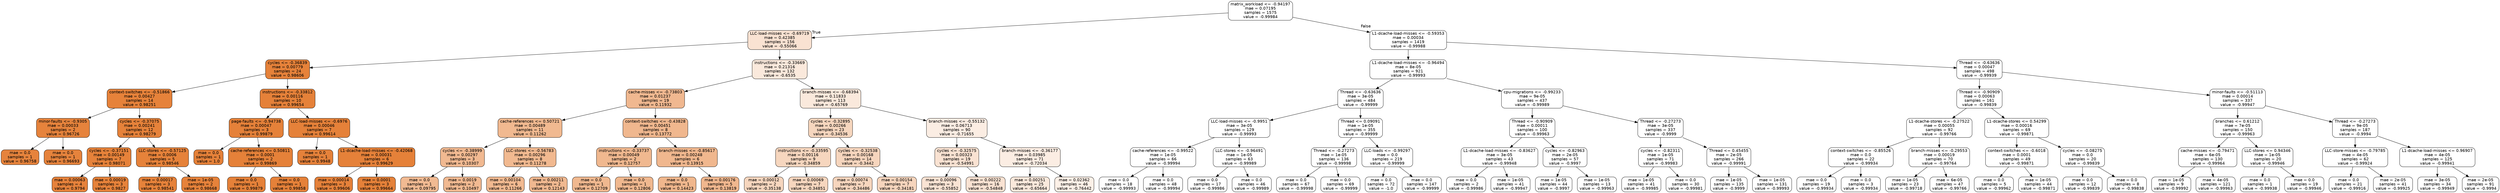 digraph Tree {
node [shape=box, style="filled, rounded", color="black", fontname=helvetica] ;
edge [fontname=helvetica] ;
0 [label="matrix_workload <= -0.94197\nmae = 0.07195\nsamples = 1575\nvalue = -0.99984", fillcolor="#e5813900"] ;
1 [label="LLC-load-misses <= -0.69719\nmae = 0.42385\nsamples = 156\nvalue = -0.55066", fillcolor="#e5813939"] ;
0 -> 1 [labeldistance=2.5, labelangle=45, headlabel="True"] ;
2 [label="cycles <= -0.36839\nmae = 0.00779\nsamples = 24\nvalue = 0.98606", fillcolor="#e58139fd"] ;
1 -> 2 ;
3 [label="context-switches <= -0.51866\nmae = 0.00427\nsamples = 14\nvalue = 0.98251", fillcolor="#e58139fd"] ;
2 -> 3 ;
4 [label="minor-faults <= -0.9305\nmae = 0.00033\nsamples = 2\nvalue = 0.96726", fillcolor="#e58139fb"] ;
3 -> 4 ;
5 [label="mae = 0.0\nsamples = 1\nvalue = 0.96758", fillcolor="#e58139fb"] ;
4 -> 5 ;
6 [label="mae = 0.0\nsamples = 1\nvalue = 0.96693", fillcolor="#e58139fb"] ;
4 -> 6 ;
7 [label="cycles <= -0.37075\nmae = 0.00241\nsamples = 12\nvalue = 0.98279", fillcolor="#e58139fd"] ;
3 -> 7 ;
8 [label="cycles <= -0.37151\nmae = 0.00149\nsamples = 7\nvalue = 0.98071", fillcolor="#e58139fd"] ;
7 -> 8 ;
9 [label="mae = 0.00063\nsamples = 4\nvalue = 0.9794", fillcolor="#e58139fc"] ;
8 -> 9 ;
10 [label="mae = 0.00019\nsamples = 3\nvalue = 0.9827", fillcolor="#e58139fd"] ;
8 -> 10 ;
11 [label="LLC-stores <= -0.57125\nmae = 0.0006\nsamples = 5\nvalue = 0.98546", fillcolor="#e58139fd"] ;
7 -> 11 ;
12 [label="mae = 0.00017\nsamples = 3\nvalue = 0.98541", fillcolor="#e58139fd"] ;
11 -> 12 ;
13 [label="mae = 1e-05\nsamples = 2\nvalue = 0.98668", fillcolor="#e58139fd"] ;
11 -> 13 ;
14 [label="instructions <= -0.33812\nmae = 0.00116\nsamples = 10\nvalue = 0.99654", fillcolor="#e58139ff"] ;
2 -> 14 ;
15 [label="page-faults <= -0.94738\nmae = 0.00047\nsamples = 3\nvalue = 0.99879", fillcolor="#e58139ff"] ;
14 -> 15 ;
16 [label="mae = 0.0\nsamples = 1\nvalue = 1.0", fillcolor="#e58139ff"] ;
15 -> 16 ;
17 [label="cache-references <= 0.50811\nmae = 0.0001\nsamples = 2\nvalue = 0.99869", fillcolor="#e58139ff"] ;
15 -> 17 ;
18 [label="mae = 0.0\nsamples = 1\nvalue = 0.99879", fillcolor="#e58139ff"] ;
17 -> 18 ;
19 [label="mae = 0.0\nsamples = 1\nvalue = 0.99858", fillcolor="#e58139ff"] ;
17 -> 19 ;
20 [label="LLC-load-misses <= -0.6976\nmae = 0.00046\nsamples = 7\nvalue = 0.99614", fillcolor="#e58139ff"] ;
14 -> 20 ;
21 [label="mae = 0.0\nsamples = 1\nvalue = 0.9948", fillcolor="#e58139fe"] ;
20 -> 21 ;
22 [label="L1-dcache-load-misses <= -0.42068\nmae = 0.00031\nsamples = 6\nvalue = 0.99629", fillcolor="#e58139ff"] ;
20 -> 22 ;
23 [label="mae = 0.00014\nsamples = 3\nvalue = 0.99606", fillcolor="#e58139fe"] ;
22 -> 23 ;
24 [label="mae = 0.0001\nsamples = 3\nvalue = 0.99664", fillcolor="#e58139ff"] ;
22 -> 24 ;
25 [label="instructions <= -0.33669\nmae = 0.21316\nsamples = 132\nvalue = -0.6535", fillcolor="#e581392c"] ;
1 -> 25 ;
26 [label="cache-misses <= -0.73803\nmae = 0.01237\nsamples = 19\nvalue = 0.11932", fillcolor="#e581398f"] ;
25 -> 26 ;
27 [label="cache-references <= 0.50721\nmae = 0.00489\nsamples = 11\nvalue = 0.11262", fillcolor="#e581398e"] ;
26 -> 27 ;
28 [label="cycles <= -0.38999\nmae = 0.00297\nsamples = 3\nvalue = 0.10307", fillcolor="#e581398d"] ;
27 -> 28 ;
29 [label="mae = 0.0\nsamples = 1\nvalue = 0.09795", fillcolor="#e581398c"] ;
28 -> 29 ;
30 [label="mae = 0.0019\nsamples = 2\nvalue = 0.10497", fillcolor="#e581398d"] ;
28 -> 30 ;
31 [label="LLC-stores <= -0.56783\nmae = 0.00296\nsamples = 8\nvalue = 0.11278", fillcolor="#e581398e"] ;
27 -> 31 ;
32 [label="mae = 0.00104\nsamples = 6\nvalue = 0.11266", fillcolor="#e581398e"] ;
31 -> 32 ;
33 [label="mae = 0.00211\nsamples = 2\nvalue = 0.12143", fillcolor="#e581398f"] ;
31 -> 33 ;
34 [label="context-switches <= -0.43828\nmae = 0.00451\nsamples = 8\nvalue = 0.13772", fillcolor="#e5813991"] ;
26 -> 34 ;
35 [label="instructions <= -0.33737\nmae = 0.00049\nsamples = 2\nvalue = 0.12757", fillcolor="#e5813990"] ;
34 -> 35 ;
36 [label="mae = 0.0\nsamples = 1\nvalue = 0.12709", fillcolor="#e5813990"] ;
35 -> 36 ;
37 [label="mae = 0.0\nsamples = 1\nvalue = 0.12806", fillcolor="#e5813990"] ;
35 -> 37 ;
38 [label="branch-misses <= -0.85617\nmae = 0.00248\nsamples = 6\nvalue = 0.13915", fillcolor="#e5813991"] ;
34 -> 38 ;
39 [label="mae = 0.0\nsamples = 1\nvalue = 0.14423", fillcolor="#e5813992"] ;
38 -> 39 ;
40 [label="mae = 0.00176\nsamples = 5\nvalue = 0.13819", fillcolor="#e5813991"] ;
38 -> 40 ;
41 [label="branch-misses <= -0.68394\nmae = 0.11833\nsamples = 113\nvalue = -0.65769", fillcolor="#e581392c"] ;
25 -> 41 ;
42 [label="cycles <= -0.32895\nmae = 0.00266\nsamples = 23\nvalue = -0.34536", fillcolor="#e5813953"] ;
41 -> 42 ;
43 [label="instructions <= -0.33595\nmae = 0.00116\nsamples = 9\nvalue = -0.34859", fillcolor="#e5813953"] ;
42 -> 43 ;
44 [label="mae = 0.00012\nsamples = 2\nvalue = -0.35138", fillcolor="#e5813953"] ;
43 -> 44 ;
45 [label="mae = 0.00069\nsamples = 7\nvalue = -0.34851", fillcolor="#e5813953"] ;
43 -> 45 ;
46 [label="cycles <= -0.32538\nmae = 0.00168\nsamples = 14\nvalue = -0.3442", fillcolor="#e5813954"] ;
42 -> 46 ;
47 [label="mae = 0.00074\nsamples = 7\nvalue = -0.34486", fillcolor="#e5813954"] ;
46 -> 47 ;
48 [label="mae = 0.00154\nsamples = 7\nvalue = -0.34181", fillcolor="#e5813954"] ;
46 -> 48 ;
49 [label="branch-misses <= -0.55132\nmae = 0.06713\nsamples = 90\nvalue = -0.71655", fillcolor="#e5813924"] ;
41 -> 49 ;
50 [label="cycles <= -0.32575\nmae = 0.00323\nsamples = 19\nvalue = -0.54991", fillcolor="#e5813939"] ;
49 -> 50 ;
51 [label="mae = 0.00096\nsamples = 3\nvalue = -0.55852", fillcolor="#e5813938"] ;
50 -> 51 ;
52 [label="mae = 0.00222\nsamples = 16\nvalue = -0.54848", fillcolor="#e581393a"] ;
50 -> 52 ;
53 [label="branch-misses <= -0.36177\nmae = 0.03985\nsamples = 71\nvalue = -0.72034", fillcolor="#e5813924"] ;
49 -> 53 ;
54 [label="mae = 0.00251\nsamples = 25\nvalue = -0.65664", fillcolor="#e581392c"] ;
53 -> 54 ;
55 [label="mae = 0.02362\nsamples = 46\nvalue = -0.76442", fillcolor="#e581391e"] ;
53 -> 55 ;
56 [label="L1-dcache-load-misses <= -0.59353\nmae = 0.00034\nsamples = 1419\nvalue = -0.99988", fillcolor="#e5813900"] ;
0 -> 56 [labeldistance=2.5, labelangle=-45, headlabel="False"] ;
57 [label="L1-dcache-load-misses <= -0.96494\nmae = 8e-05\nsamples = 921\nvalue = -0.99993", fillcolor="#e5813900"] ;
56 -> 57 ;
58 [label="Thread <= -0.63636\nmae = 3e-05\nsamples = 484\nvalue = -0.99999", fillcolor="#e5813900"] ;
57 -> 58 ;
59 [label="LLC-load-misses <= -0.9951\nmae = 3e-05\nsamples = 129\nvalue = -0.99993", fillcolor="#e5813900"] ;
58 -> 59 ;
60 [label="cache-references <= -0.99522\nmae = 1e-05\nsamples = 66\nvalue = -0.99994", fillcolor="#e5813900"] ;
59 -> 60 ;
61 [label="mae = 0.0\nsamples = 18\nvalue = -0.99993", fillcolor="#e5813900"] ;
60 -> 61 ;
62 [label="mae = 0.0\nsamples = 48\nvalue = -0.99994", fillcolor="#e5813900"] ;
60 -> 62 ;
63 [label="LLC-stores <= -0.96491\nmae = 1e-05\nsamples = 63\nvalue = -0.99989", fillcolor="#e5813900"] ;
59 -> 63 ;
64 [label="mae = 0.0\nsamples = 17\nvalue = -0.99986", fillcolor="#e5813900"] ;
63 -> 64 ;
65 [label="mae = 0.0\nsamples = 46\nvalue = -0.99989", fillcolor="#e5813900"] ;
63 -> 65 ;
66 [label="Thread <= 0.09091\nmae = 1e-05\nsamples = 355\nvalue = -0.99999", fillcolor="#e5813900"] ;
58 -> 66 ;
67 [label="Thread <= -0.27273\nmae = 1e-05\nsamples = 136\nvalue = -0.99998", fillcolor="#e5813900"] ;
66 -> 67 ;
68 [label="mae = 0.0\nsamples = 67\nvalue = -0.99998", fillcolor="#e5813900"] ;
67 -> 68 ;
69 [label="mae = 0.0\nsamples = 69\nvalue = -0.99999", fillcolor="#e5813900"] ;
67 -> 69 ;
70 [label="LLC-loads <= -0.99297\nmae = 0.0\nsamples = 219\nvalue = -0.99999", fillcolor="#e5813900"] ;
66 -> 70 ;
71 [label="mae = 0.0\nsamples = 72\nvalue = -1.0", fillcolor="#e5813900"] ;
70 -> 71 ;
72 [label="mae = 0.0\nsamples = 147\nvalue = -0.99999", fillcolor="#e5813900"] ;
70 -> 72 ;
73 [label="cpu-migrations <= -0.99233\nmae = 9e-05\nsamples = 437\nvalue = -0.99989", fillcolor="#e5813900"] ;
57 -> 73 ;
74 [label="Thread <= -0.90909\nmae = 0.00011\nsamples = 100\nvalue = -0.99963", fillcolor="#e5813900"] ;
73 -> 74 ;
75 [label="L1-dcache-load-misses <= -0.83627\nmae = 3e-05\nsamples = 43\nvalue = -0.99948", fillcolor="#e5813900"] ;
74 -> 75 ;
76 [label="mae = 0.0\nsamples = 2\nvalue = -0.99986", fillcolor="#e5813900"] ;
75 -> 76 ;
77 [label="mae = 1e-05\nsamples = 41\nvalue = -0.99947", fillcolor="#e5813900"] ;
75 -> 77 ;
78 [label="cycles <= -0.82963\nmae = 2e-05\nsamples = 57\nvalue = -0.9997", fillcolor="#e5813900"] ;
74 -> 78 ;
79 [label="mae = 1e-05\nsamples = 44\nvalue = -0.9997", fillcolor="#e5813900"] ;
78 -> 79 ;
80 [label="mae = 1e-05\nsamples = 13\nvalue = -0.99963", fillcolor="#e5813900"] ;
78 -> 80 ;
81 [label="Thread <= -0.27273\nmae = 3e-05\nsamples = 337\nvalue = -0.9999", fillcolor="#e5813900"] ;
73 -> 81 ;
82 [label="cycles <= -0.82311\nmae = 1e-05\nsamples = 71\nvalue = -0.99983", fillcolor="#e5813900"] ;
81 -> 82 ;
83 [label="mae = 1e-05\nsamples = 41\nvalue = -0.99985", fillcolor="#e5813900"] ;
82 -> 83 ;
84 [label="mae = 0.0\nsamples = 30\nvalue = -0.99981", fillcolor="#e5813900"] ;
82 -> 84 ;
85 [label="Thread <= 0.45455\nmae = 2e-05\nsamples = 266\nvalue = -0.99991", fillcolor="#e5813900"] ;
81 -> 85 ;
86 [label="mae = 1e-05\nsamples = 135\nvalue = -0.9999", fillcolor="#e5813900"] ;
85 -> 86 ;
87 [label="mae = 1e-05\nsamples = 131\nvalue = -0.99993", fillcolor="#e5813900"] ;
85 -> 87 ;
88 [label="Thread <= -0.63636\nmae = 0.00047\nsamples = 498\nvalue = -0.99939", fillcolor="#e5813900"] ;
56 -> 88 ;
89 [label="Thread <= -0.90909\nmae = 0.00063\nsamples = 161\nvalue = -0.99839", fillcolor="#e5813900"] ;
88 -> 89 ;
90 [label="L1-dcache-stores <= -0.27522\nmae = 0.00055\nsamples = 92\nvalue = -0.99766", fillcolor="#e5813900"] ;
89 -> 90 ;
91 [label="context-switches <= -0.85526\nmae = 0.0\nsamples = 22\nvalue = -0.99934", fillcolor="#e5813900"] ;
90 -> 91 ;
92 [label="mae = 0.0\nsamples = 19\nvalue = -0.99934", fillcolor="#e5813900"] ;
91 -> 92 ;
93 [label="mae = 0.0\nsamples = 3\nvalue = -0.99934", fillcolor="#e5813900"] ;
91 -> 93 ;
94 [label="branch-misses <= -0.29553\nmae = 0.00019\nsamples = 70\nvalue = -0.99764", fillcolor="#e5813900"] ;
90 -> 94 ;
95 [label="mae = 1e-05\nsamples = 23\nvalue = -0.99718", fillcolor="#e5813900"] ;
94 -> 95 ;
96 [label="mae = 6e-05\nsamples = 47\nvalue = -0.99766", fillcolor="#e5813900"] ;
94 -> 96 ;
97 [label="L1-dcache-stores <= 0.54299\nmae = 0.00016\nsamples = 69\nvalue = -0.99871", fillcolor="#e5813900"] ;
89 -> 97 ;
98 [label="context-switches <= -0.6018\nmae = 0.0001\nsamples = 49\nvalue = -0.99871", fillcolor="#e5813900"] ;
97 -> 98 ;
99 [label="mae = 0.0\nsamples = 5\nvalue = -0.99962", fillcolor="#e5813900"] ;
98 -> 99 ;
100 [label="mae = 1e-05\nsamples = 44\nvalue = -0.99871", fillcolor="#e5813900"] ;
98 -> 100 ;
101 [label="cycles <= -0.08275\nmae = 0.0\nsamples = 20\nvalue = -0.99839", fillcolor="#e5813900"] ;
97 -> 101 ;
102 [label="mae = 0.0\nsamples = 12\nvalue = -0.99839", fillcolor="#e5813900"] ;
101 -> 102 ;
103 [label="mae = 0.0\nsamples = 8\nvalue = -0.99838", fillcolor="#e5813900"] ;
101 -> 103 ;
104 [label="minor-faults <= -0.51113\nmae = 0.00014\nsamples = 337\nvalue = -0.99947", fillcolor="#e5813900"] ;
88 -> 104 ;
105 [label="branches <= 0.61212\nmae = 7e-05\nsamples = 150\nvalue = -0.99963", fillcolor="#e5813900"] ;
104 -> 105 ;
106 [label="cache-misses <= -0.79471\nmae = 6e-05\nsamples = 130\nvalue = -0.99964", fillcolor="#e5813900"] ;
105 -> 106 ;
107 [label="mae = 1e-05\nsamples = 9\nvalue = -0.99992", fillcolor="#e5813900"] ;
106 -> 107 ;
108 [label="mae = 4e-05\nsamples = 121\nvalue = -0.99963", fillcolor="#e5813900"] ;
106 -> 108 ;
109 [label="LLC-stores <= 0.94346\nmae = 1e-05\nsamples = 20\nvalue = -0.99946", fillcolor="#e5813900"] ;
105 -> 109 ;
110 [label="mae = 0.0\nsamples = 1\nvalue = -0.99938", fillcolor="#e5813900"] ;
109 -> 110 ;
111 [label="mae = 0.0\nsamples = 19\nvalue = -0.99946", fillcolor="#e5813900"] ;
109 -> 111 ;
112 [label="Thread <= -0.27273\nmae = 9e-05\nsamples = 187\nvalue = -0.9994", fillcolor="#e5813900"] ;
104 -> 112 ;
113 [label="LLC-store-misses <= -0.79785\nmae = 4e-05\nsamples = 62\nvalue = -0.99924", fillcolor="#e5813900"] ;
112 -> 113 ;
114 [label="mae = 0.0\nsamples = 21\nvalue = -0.99916", fillcolor="#e5813900"] ;
113 -> 114 ;
115 [label="mae = 2e-05\nsamples = 41\nvalue = -0.99925", fillcolor="#e5813900"] ;
113 -> 115 ;
116 [label="L1-dcache-load-misses <= 0.96907\nmae = 4e-05\nsamples = 125\nvalue = -0.99941", fillcolor="#e5813900"] ;
112 -> 116 ;
117 [label="mae = 3e-05\nsamples = 34\nvalue = -0.99949", fillcolor="#e5813900"] ;
116 -> 117 ;
118 [label="mae = 2e-05\nsamples = 91\nvalue = -0.9994", fillcolor="#e5813900"] ;
116 -> 118 ;
}